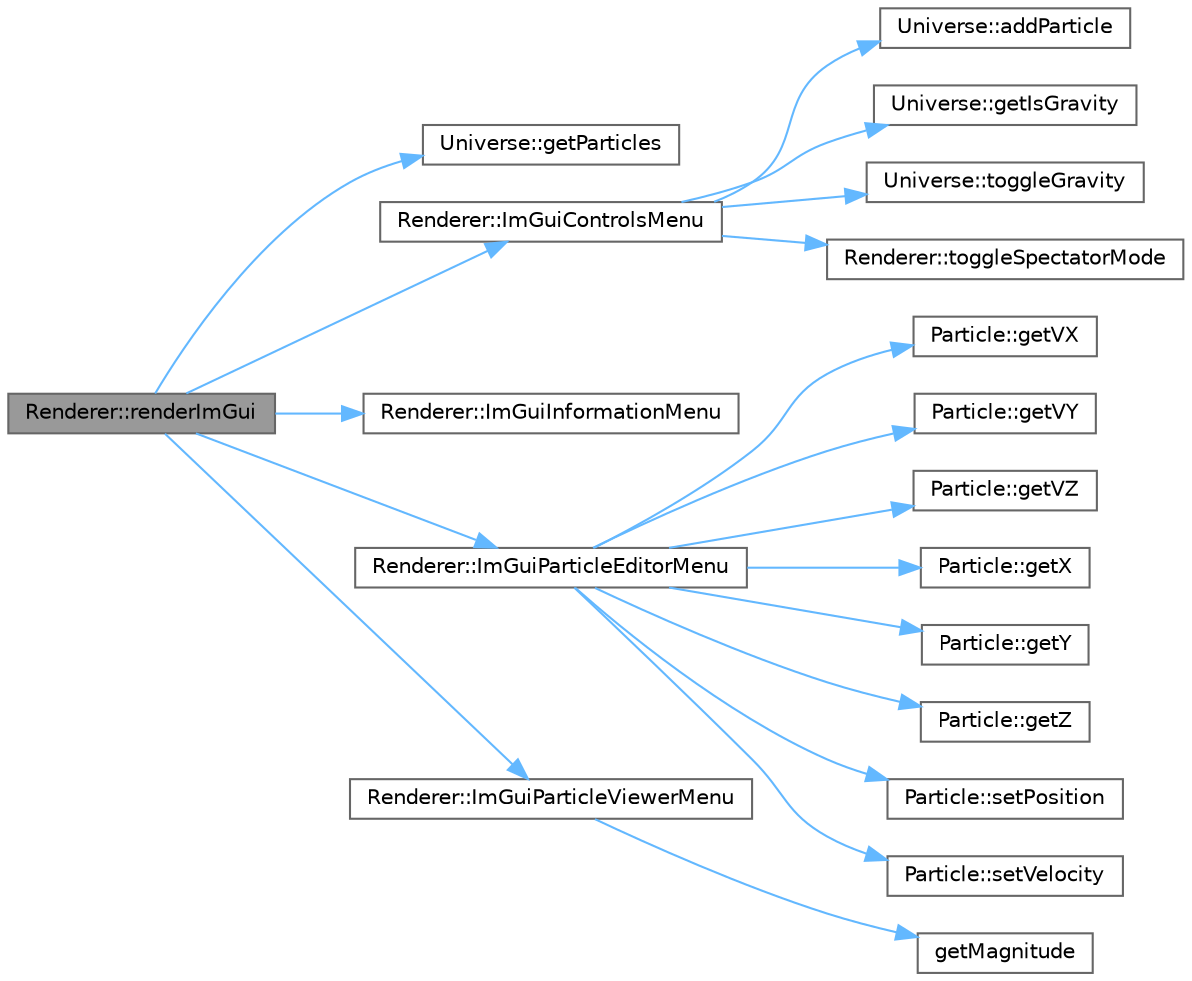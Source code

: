 digraph "Renderer::renderImGui"
{
 // LATEX_PDF_SIZE
  bgcolor="transparent";
  edge [fontname=Helvetica,fontsize=10,labelfontname=Helvetica,labelfontsize=10];
  node [fontname=Helvetica,fontsize=10,shape=box,height=0.2,width=0.4];
  rankdir="LR";
  Node1 [id="Node000001",label="Renderer::renderImGui",height=0.2,width=0.4,color="gray40", fillcolor="grey60", style="filled", fontcolor="black",tooltip="Render Dear ImGui."];
  Node1 -> Node2 [id="edge1_Node000001_Node000002",color="steelblue1",style="solid",tooltip=" "];
  Node2 [id="Node000002",label="Universe::getParticles",height=0.2,width=0.4,color="grey40", fillcolor="white", style="filled",URL="$classUniverse.html#a0c0de5debd9d56b5c7bfee83dfa02c54",tooltip="Return the vector containing all particles."];
  Node1 -> Node3 [id="edge2_Node000001_Node000003",color="steelblue1",style="solid",tooltip=" "];
  Node3 [id="Node000003",label="Renderer::ImGuiControlsMenu",height=0.2,width=0.4,color="grey40", fillcolor="white", style="filled",URL="$classRenderer.html#a94b77c39f65ff2ac734c8c8767e49cca",tooltip="Render control ImGui menu."];
  Node3 -> Node4 [id="edge3_Node000003_Node000004",color="steelblue1",style="solid",tooltip=" "];
  Node4 [id="Node000004",label="Universe::addParticle",height=0.2,width=0.4,color="grey40", fillcolor="white", style="filled",URL="$classUniverse.html#a8bf0db11c6ddafbc8df94f9183eaa5ee",tooltip="Adds a particle."];
  Node3 -> Node5 [id="edge4_Node000003_Node000005",color="steelblue1",style="solid",tooltip=" "];
  Node5 [id="Node000005",label="Universe::getIsGravity",height=0.2,width=0.4,color="grey40", fillcolor="white", style="filled",URL="$classUniverse.html#a42241ec740c3d45fb3ef164cd59c0af1",tooltip="Return the gravitational forces state."];
  Node3 -> Node6 [id="edge5_Node000003_Node000006",color="steelblue1",style="solid",tooltip=" "];
  Node6 [id="Node000006",label="Universe::toggleGravity",height=0.2,width=0.4,color="grey40", fillcolor="white", style="filled",URL="$classUniverse.html#ac40eb3995b94e95c20dc116376573b68",tooltip="Toggle the gravitational forces."];
  Node3 -> Node7 [id="edge6_Node000003_Node000007",color="steelblue1",style="solid",tooltip=" "];
  Node7 [id="Node000007",label="Renderer::toggleSpectatorMode",height=0.2,width=0.4,color="grey40", fillcolor="white", style="filled",URL="$classRenderer.html#ae93df4641ab17df5ff123bd72d1a1a53",tooltip="Toggle spectator mode. The spectator mode will take into account keyboard and mouse inputs for camera..."];
  Node1 -> Node8 [id="edge7_Node000001_Node000008",color="steelblue1",style="solid",tooltip=" "];
  Node8 [id="Node000008",label="Renderer::ImGuiInformationMenu",height=0.2,width=0.4,color="grey40", fillcolor="white", style="filled",URL="$classRenderer.html#a7d3a7f26a095279b8b84b5971789b77c",tooltip="Render information ImGui menu."];
  Node1 -> Node9 [id="edge8_Node000001_Node000009",color="steelblue1",style="solid",tooltip=" "];
  Node9 [id="Node000009",label="Renderer::ImGuiParticleEditorMenu",height=0.2,width=0.4,color="grey40", fillcolor="white", style="filled",URL="$classRenderer.html#aa4de3e563b3963ead9703070a7709a68",tooltip="Render particles editor ImGui menu."];
  Node9 -> Node10 [id="edge9_Node000009_Node000010",color="steelblue1",style="solid",tooltip=" "];
  Node10 [id="Node000010",label="Particle::getVX",height=0.2,width=0.4,color="grey40", fillcolor="white", style="filled",URL="$classParticle.html#a9bd0ff2641e85db3b254e70e322b6c86",tooltip="Gets the x coordinate of the velocity."];
  Node9 -> Node11 [id="edge10_Node000009_Node000011",color="steelblue1",style="solid",tooltip=" "];
  Node11 [id="Node000011",label="Particle::getVY",height=0.2,width=0.4,color="grey40", fillcolor="white", style="filled",URL="$classParticle.html#ad5b65ef9a6eacebaf0cb97037297632a",tooltip="Gets the y coordinate of the velocity."];
  Node9 -> Node12 [id="edge11_Node000009_Node000012",color="steelblue1",style="solid",tooltip=" "];
  Node12 [id="Node000012",label="Particle::getVZ",height=0.2,width=0.4,color="grey40", fillcolor="white", style="filled",URL="$classParticle.html#ab1edab7405206c44f4d7e5cba85d85aa",tooltip="Gets the z coordinate of the velocity."];
  Node9 -> Node13 [id="edge12_Node000009_Node000013",color="steelblue1",style="solid",tooltip=" "];
  Node13 [id="Node000013",label="Particle::getX",height=0.2,width=0.4,color="grey40", fillcolor="white", style="filled",URL="$classParticle.html#a2c862de1c75de97928094eef028ce16e",tooltip="Gets the x coordinate of the posision."];
  Node9 -> Node14 [id="edge13_Node000009_Node000014",color="steelblue1",style="solid",tooltip=" "];
  Node14 [id="Node000014",label="Particle::getY",height=0.2,width=0.4,color="grey40", fillcolor="white", style="filled",URL="$classParticle.html#a31f1e20ba7d97c41d40cf6566a98621c",tooltip="Gets the y coordinate of the posision."];
  Node9 -> Node15 [id="edge14_Node000009_Node000015",color="steelblue1",style="solid",tooltip=" "];
  Node15 [id="Node000015",label="Particle::getZ",height=0.2,width=0.4,color="grey40", fillcolor="white", style="filled",URL="$classParticle.html#a92e5a36ac01e9ab499ead3524e72b039",tooltip="Gets the y coordinate of the posision."];
  Node9 -> Node16 [id="edge15_Node000009_Node000016",color="steelblue1",style="solid",tooltip=" "];
  Node16 [id="Node000016",label="Particle::setPosition",height=0.2,width=0.4,color="grey40", fillcolor="white", style="filled",URL="$classParticle.html#a23ac81778f2df7c57abe4770401522fb",tooltip="Sets the position."];
  Node9 -> Node17 [id="edge16_Node000009_Node000017",color="steelblue1",style="solid",tooltip=" "];
  Node17 [id="Node000017",label="Particle::setVelocity",height=0.2,width=0.4,color="grey40", fillcolor="white", style="filled",URL="$classParticle.html#ac224e83ca5fbcd2bcbaa98741cddcaa8",tooltip="Sets the velocity."];
  Node1 -> Node18 [id="edge17_Node000001_Node000018",color="steelblue1",style="solid",tooltip=" "];
  Node18 [id="Node000018",label="Renderer::ImGuiParticleViewerMenu",height=0.2,width=0.4,color="grey40", fillcolor="white", style="filled",URL="$classRenderer.html#a1619af7af1f17eca1717f1b6acf22270",tooltip="Render particles viewer ImGui menu."];
  Node18 -> Node19 [id="edge18_Node000018_Node000019",color="steelblue1",style="solid",tooltip=" "];
  Node19 [id="Node000019",label="getMagnitude",height=0.2,width=0.4,color="grey40", fillcolor="white", style="filled",URL="$array_8cpp.html#a0937c26777921806631f5150d92e03f8",tooltip=" "];
}
